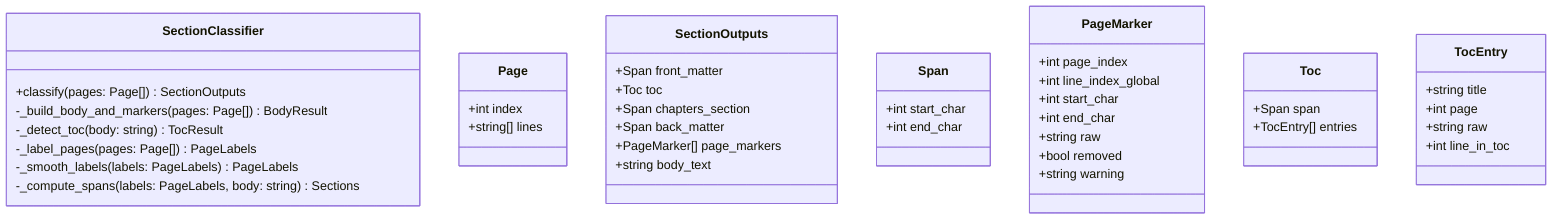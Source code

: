 classDiagram
  class SectionClassifier {
    +classify(pages: Page[]) SectionOutputs
    -_build_body_and_markers(pages: Page[]) BodyResult
    -_detect_toc(body: string) TocResult
    -_label_pages(pages: Page[]) PageLabels
    -_smooth_labels(labels: PageLabels) PageLabels
    -_compute_spans(labels: PageLabels, body: string) Sections
  }

    class Page {
      +int index
      +string[] lines
    }

    class SectionOutputs {
      +Span front_matter
      +Toc toc
      +Span chapters_section
      +Span back_matter
      +PageMarker[] page_markers
      +string body_text
    }

    class Span {
      +int start_char
      +int end_char
    }

    class PageMarker {
      +int page_index
      +int line_index_global
      +int start_char
      +int end_char
      +string raw
      +bool removed
      +string warning
    }

    class Toc {
      +Span span
      +TocEntry[] entries
    }

    class TocEntry {
      +string title
      +int page
      +string raw
      +int line_in_toc
    }